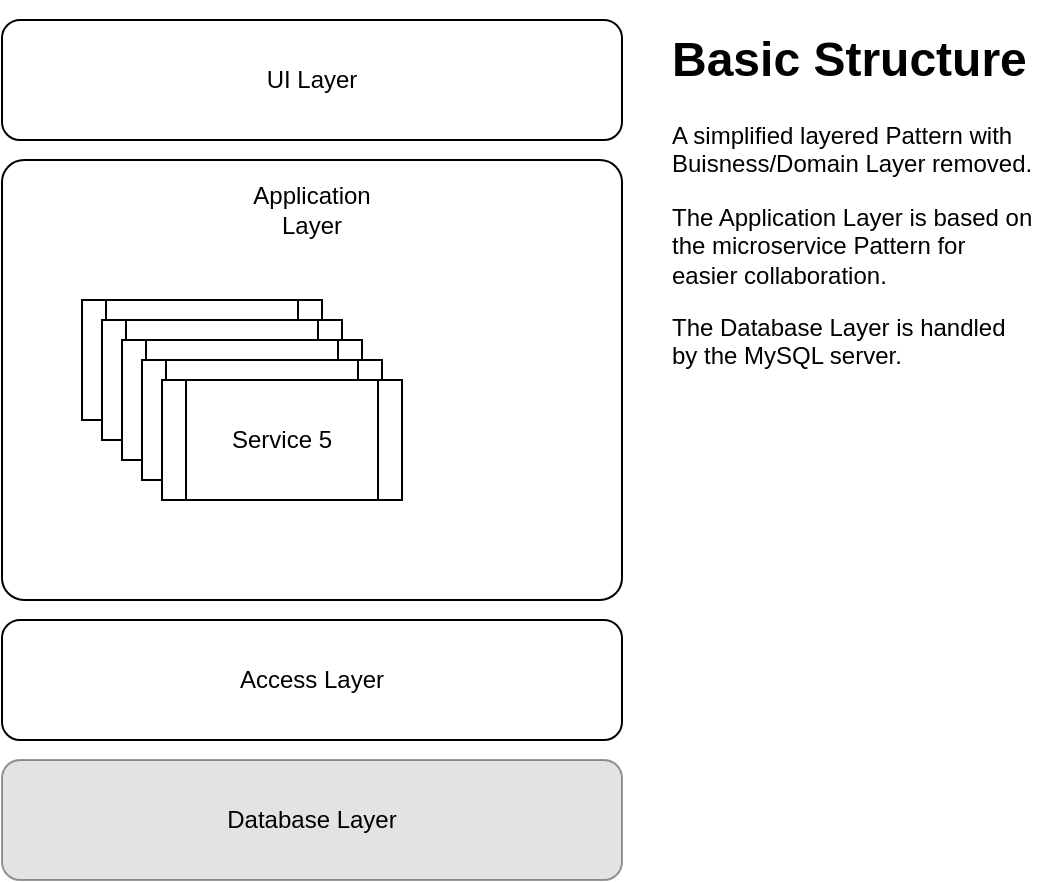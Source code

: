 <mxfile version="20.8.16" type="device" pages="2"><diagram name="Base Structure" id="HUn3XwXNSC5z80uqluJI"><mxGraphModel dx="2049" dy="1194" grid="1" gridSize="10" guides="1" tooltips="1" connect="1" arrows="1" fold="1" page="1" pageScale="1" pageWidth="850" pageHeight="1100" math="0" shadow="0"><root><mxCell id="0"/><mxCell id="1" parent="0"/><mxCell id="cb6kjAQ75TXmkABa7hmR-2" value="UI Layer" style="rounded=1;whiteSpace=wrap;html=1;" parent="1" vertex="1"><mxGeometry x="240" y="160" width="310" height="60" as="geometry"/></mxCell><mxCell id="cb6kjAQ75TXmkABa7hmR-3" value="" style="rounded=1;whiteSpace=wrap;html=1;glass=0;arcSize=5;" parent="1" vertex="1"><mxGeometry x="240" y="230" width="310" height="220" as="geometry"/></mxCell><mxCell id="cb6kjAQ75TXmkABa7hmR-4" value="Access Layer" style="rounded=1;whiteSpace=wrap;html=1;" parent="1" vertex="1"><mxGeometry x="240" y="460" width="310" height="60" as="geometry"/></mxCell><mxCell id="cb6kjAQ75TXmkABa7hmR-6" value="Database Layer" style="rounded=1;whiteSpace=wrap;html=1;strokeColor=#000000;fillColor=#bababa;opacity=40;" parent="1" vertex="1"><mxGeometry x="240" y="530" width="310" height="60" as="geometry"/></mxCell><mxCell id="cb6kjAQ75TXmkABa7hmR-7" value="Application Layer" style="text;html=1;strokeColor=none;fillColor=none;align=center;verticalAlign=middle;whiteSpace=wrap;rounded=0;" parent="1" vertex="1"><mxGeometry x="365" y="240" width="60" height="30" as="geometry"/></mxCell><mxCell id="cb6kjAQ75TXmkABa7hmR-8" value="Service 1" style="shape=process;whiteSpace=wrap;html=1;backgroundOutline=1;glass=0;" parent="1" vertex="1"><mxGeometry x="280" y="300" width="120" height="60" as="geometry"/></mxCell><mxCell id="cb6kjAQ75TXmkABa7hmR-14" value="Service 2" style="shape=process;whiteSpace=wrap;html=1;backgroundOutline=1;glass=0;" parent="1" vertex="1"><mxGeometry x="290" y="310" width="120" height="60" as="geometry"/></mxCell><mxCell id="cb6kjAQ75TXmkABa7hmR-15" value="Service 3" style="shape=process;whiteSpace=wrap;html=1;backgroundOutline=1;glass=0;" parent="1" vertex="1"><mxGeometry x="300" y="320" width="120" height="60" as="geometry"/></mxCell><mxCell id="cb6kjAQ75TXmkABa7hmR-16" value="Service 4" style="shape=process;whiteSpace=wrap;html=1;backgroundOutline=1;glass=0;" parent="1" vertex="1"><mxGeometry x="310" y="330" width="120" height="60" as="geometry"/></mxCell><mxCell id="cb6kjAQ75TXmkABa7hmR-17" value="Service 5" style="shape=process;whiteSpace=wrap;html=1;backgroundOutline=1;glass=0;" parent="1" vertex="1"><mxGeometry x="320" y="340" width="120" height="60" as="geometry"/></mxCell><mxCell id="cb6kjAQ75TXmkABa7hmR-18" value="&lt;h1&gt;Basic Structure&lt;/h1&gt;&lt;p&gt;A simplified layered Pattern with Buisness/Domain Layer removed.&lt;/p&gt;&lt;p&gt;The Application Layer is based on the microservice Pattern for easier collaboration.&lt;/p&gt;&lt;p&gt;The Database Layer is handled by the MySQL server.&lt;/p&gt;" style="text;html=1;strokeColor=none;fillColor=none;spacing=5;spacingTop=-20;whiteSpace=wrap;overflow=hidden;rounded=0;" parent="1" vertex="1"><mxGeometry x="570" y="160" width="190" height="180" as="geometry"/></mxCell></root></mxGraphModel></diagram><diagram id="FfmakDOtTf1_vBHlLD7F" name="SQL Database"><mxGraphModel dx="1195" dy="697" grid="1" gridSize="10" guides="1" tooltips="1" connect="1" arrows="1" fold="1" page="1" pageScale="1" pageWidth="850" pageHeight="1100" math="0" shadow="0"><root><mxCell id="0"/><mxCell id="1" parent="0"/><mxCell id="DpVpXy2fDrHZPeBisI1U-1" style="edgeStyle=orthogonalEdgeStyle;rounded=0;orthogonalLoop=1;jettySize=auto;html=1;exitX=0.5;exitY=1;exitDx=0;exitDy=0;" edge="1" parent="1"><mxGeometry relative="1" as="geometry"><mxPoint x="345.0" y="687.5" as="sourcePoint"/><mxPoint x="345.0" y="687.5" as="targetPoint"/></mxGeometry></mxCell><mxCell id="DpVpXy2fDrHZPeBisI1U-2" style="edgeStyle=orthogonalEdgeStyle;rounded=0;orthogonalLoop=1;jettySize=auto;html=1;exitX=1;exitY=0.5;exitDx=0;exitDy=0;entryX=0;entryY=0.5;entryDx=0;entryDy=0;endArrow=none;endFill=0;startArrow=none;" edge="1" parent="1" source="mj9xiduzAJap1Ukq7XHZ-12" target="DpVpXy2fDrHZPeBisI1U-9"><mxGeometry relative="1" as="geometry"/></mxCell><mxCell id="DpVpXy2fDrHZPeBisI1U-4" value="[0, n]" style="edgeLabel;html=1;align=center;verticalAlign=middle;resizable=0;points=[];" vertex="1" connectable="0" parent="DpVpXy2fDrHZPeBisI1U-2"><mxGeometry x="0.767" y="1" relative="1" as="geometry"><mxPoint x="-47" y="1" as="offset"/></mxGeometry></mxCell><mxCell id="DpVpXy2fDrHZPeBisI1U-5" style="edgeStyle=orthogonalEdgeStyle;rounded=0;orthogonalLoop=1;jettySize=auto;html=1;endArrow=none;endFill=0;entryX=0.5;entryY=0;entryDx=0;entryDy=0;" edge="1" parent="1" source="DpVpXy2fDrHZPeBisI1U-6" target="DpVpXy2fDrHZPeBisI1U-19"><mxGeometry relative="1" as="geometry"><mxPoint x="310" y="697.5" as="targetPoint"/></mxGeometry></mxCell><mxCell id="mj9xiduzAJap1Ukq7XHZ-23" style="edgeStyle=orthogonalEdgeStyle;rounded=0;orthogonalLoop=1;jettySize=auto;html=1;exitX=0.25;exitY=1;exitDx=0;exitDy=0;entryX=0.5;entryY=0;entryDx=0;entryDy=0;endArrow=none;endFill=0;" edge="1" parent="1" source="DpVpXy2fDrHZPeBisI1U-6" target="mj9xiduzAJap1Ukq7XHZ-22"><mxGeometry relative="1" as="geometry"/></mxCell><mxCell id="DpVpXy2fDrHZPeBisI1U-6" value="Box" style="rounded=0;whiteSpace=wrap;html=1;" vertex="1" parent="1"><mxGeometry x="260" y="612.5" width="120" height="45" as="geometry"/></mxCell><mxCell id="DpVpXy2fDrHZPeBisI1U-7" style="edgeStyle=orthogonalEdgeStyle;rounded=0;orthogonalLoop=1;jettySize=auto;html=1;exitX=0.5;exitY=1;exitDx=0;exitDy=0;entryX=0.5;entryY=0;entryDx=0;entryDy=0;endArrow=none;endFill=0;" edge="1" parent="1" source="DpVpXy2fDrHZPeBisI1U-9" target="DpVpXy2fDrHZPeBisI1U-12"><mxGeometry relative="1" as="geometry"/></mxCell><mxCell id="DpVpXy2fDrHZPeBisI1U-8" style="edgeStyle=orthogonalEdgeStyle;rounded=0;orthogonalLoop=1;jettySize=auto;html=1;exitX=1;exitY=0.5;exitDx=0;exitDy=0;entryX=0;entryY=0.5;entryDx=0;entryDy=0;endArrow=none;endFill=0;" edge="1" parent="1" source="DpVpXy2fDrHZPeBisI1U-9" target="DpVpXy2fDrHZPeBisI1U-18"><mxGeometry relative="1" as="geometry"/></mxCell><mxCell id="DpVpXy2fDrHZPeBisI1U-9" value="Card" style="rounded=0;whiteSpace=wrap;html=1;" vertex="1" parent="1"><mxGeometry x="675" y="612.5" width="120" height="45" as="geometry"/></mxCell><mxCell id="DpVpXy2fDrHZPeBisI1U-10" style="edgeStyle=orthogonalEdgeStyle;rounded=0;orthogonalLoop=1;jettySize=auto;html=1;exitX=0;exitY=0.5;exitDx=0;exitDy=0;endArrow=none;endFill=0;entryX=0.75;entryY=1;entryDx=0;entryDy=0;" edge="1" parent="1" source="DpVpXy2fDrHZPeBisI1U-11" target="DpVpXy2fDrHZPeBisI1U-9"><mxGeometry relative="1" as="geometry"/></mxCell><mxCell id="DpVpXy2fDrHZPeBisI1U-11" value="Word" style="ellipse;whiteSpace=wrap;html=1;" vertex="1" parent="1"><mxGeometry x="805" y="677.5" width="120" height="40" as="geometry"/></mxCell><mxCell id="DpVpXy2fDrHZPeBisI1U-12" value="Translation" style="ellipse;whiteSpace=wrap;html=1;" vertex="1" parent="1"><mxGeometry x="675" y="737.5" width="120" height="40" as="geometry"/></mxCell><mxCell id="DpVpXy2fDrHZPeBisI1U-13" style="edgeStyle=orthogonalEdgeStyle;rounded=0;orthogonalLoop=1;jettySize=auto;html=1;entryX=0.5;entryY=0;entryDx=0;entryDy=0;endArrow=none;endFill=0;startArrow=none;exitX=0.5;exitY=1.024;exitDx=0;exitDy=0;exitPerimeter=0;" edge="1" parent="1" source="mj9xiduzAJap1Ukq7XHZ-7" target="DpVpXy2fDrHZPeBisI1U-6"><mxGeometry relative="1" as="geometry"><mxPoint x="330" y="560" as="sourcePoint"/></mxGeometry></mxCell><mxCell id="DpVpXy2fDrHZPeBisI1U-15" value="[1, n]" style="edgeLabel;html=1;align=center;verticalAlign=middle;resizable=0;points=[];" vertex="1" connectable="0" parent="DpVpXy2fDrHZPeBisI1U-13"><mxGeometry x="0.801" relative="1" as="geometry"><mxPoint y="-44" as="offset"/></mxGeometry></mxCell><mxCell id="DpVpXy2fDrHZPeBisI1U-16" style="edgeStyle=orthogonalEdgeStyle;rounded=0;orthogonalLoop=1;jettySize=auto;html=1;entryX=1;entryY=0.5;entryDx=0;entryDy=0;endArrow=none;endFill=0;" edge="1" parent="1" source="DpVpXy2fDrHZPeBisI1U-17" target="DpVpXy2fDrHZPeBisI1U-20"><mxGeometry relative="1" as="geometry"/></mxCell><mxCell id="mj9xiduzAJap1Ukq7XHZ-1" style="edgeStyle=orthogonalEdgeStyle;rounded=0;orthogonalLoop=1;jettySize=auto;html=1;endArrow=none;endFill=0;entryX=0;entryY=0.5;entryDx=0;entryDy=0;" edge="1" parent="1" source="DpVpXy2fDrHZPeBisI1U-17" target="mj9xiduzAJap1Ukq7XHZ-2"><mxGeometry relative="1" as="geometry"/></mxCell><mxCell id="mj9xiduzAJap1Ukq7XHZ-4" value="[1, 1]" style="edgeLabel;html=1;align=center;verticalAlign=middle;resizable=0;points=[];" vertex="1" connectable="0" parent="mj9xiduzAJap1Ukq7XHZ-1"><mxGeometry x="-0.317" y="2" relative="1" as="geometry"><mxPoint x="-7" y="2" as="offset"/></mxGeometry></mxCell><mxCell id="DpVpXy2fDrHZPeBisI1U-17" value="Drawer" style="rounded=0;whiteSpace=wrap;html=1;" vertex="1" parent="1"><mxGeometry x="260" y="365" width="120" height="45" as="geometry"/></mxCell><mxCell id="DpVpXy2fDrHZPeBisI1U-18" value="&lt;u&gt;CardId&lt;/u&gt;" style="ellipse;whiteSpace=wrap;html=1;" vertex="1" parent="1"><mxGeometry x="825" y="617.5" width="120" height="40" as="geometry"/></mxCell><mxCell id="DpVpXy2fDrHZPeBisI1U-19" value="&lt;u&gt;BoxId&lt;/u&gt;" style="ellipse;whiteSpace=wrap;html=1;" vertex="1" parent="1"><mxGeometry x="350" y="697.5" width="120" height="40" as="geometry"/></mxCell><mxCell id="DpVpXy2fDrHZPeBisI1U-20" value="&lt;u&gt;DrawerId&lt;/u&gt;" style="ellipse;whiteSpace=wrap;html=1;" vertex="1" parent="1"><mxGeometry x="80" y="367.5" width="120" height="40" as="geometry"/></mxCell><mxCell id="DpVpXy2fDrHZPeBisI1U-21" style="edgeStyle=orthogonalEdgeStyle;rounded=0;orthogonalLoop=1;jettySize=auto;html=1;endArrow=none;endFill=0;startArrow=none;" edge="1" parent="1" source="mj9xiduzAJap1Ukq7XHZ-16" target="DpVpXy2fDrHZPeBisI1U-9"><mxGeometry relative="1" as="geometry"/></mxCell><mxCell id="DpVpXy2fDrHZPeBisI1U-23" value="[0, n]" style="edgeLabel;html=1;align=center;verticalAlign=middle;resizable=0;points=[];" vertex="1" connectable="0" parent="DpVpXy2fDrHZPeBisI1U-21"><mxGeometry x="0.643" y="-2" relative="1" as="geometry"><mxPoint x="2" y="-51" as="offset"/></mxGeometry></mxCell><mxCell id="DpVpXy2fDrHZPeBisI1U-24" value="CardSet" style="rounded=0;whiteSpace=wrap;html=1;" vertex="1" parent="1"><mxGeometry x="675" y="365" width="120" height="45" as="geometry"/></mxCell><mxCell id="DpVpXy2fDrHZPeBisI1U-25" style="edgeStyle=orthogonalEdgeStyle;rounded=0;orthogonalLoop=1;jettySize=auto;html=1;entryX=1;entryY=0.5;entryDx=0;entryDy=0;endArrow=none;endFill=0;" edge="1" parent="1" source="DpVpXy2fDrHZPeBisI1U-26" target="DpVpXy2fDrHZPeBisI1U-24"><mxGeometry relative="1" as="geometry"/></mxCell><mxCell id="DpVpXy2fDrHZPeBisI1U-26" value="&lt;u&gt;CardSetId&lt;/u&gt;" style="ellipse;whiteSpace=wrap;html=1;" vertex="1" parent="1"><mxGeometry x="845" y="367.5" width="120" height="40" as="geometry"/></mxCell><mxCell id="DpVpXy2fDrHZPeBisI1U-27" style="edgeStyle=orthogonalEdgeStyle;rounded=0;orthogonalLoop=1;jettySize=auto;html=1;endArrow=none;endFill=0;entryX=0.5;entryY=0;entryDx=0;entryDy=0;" edge="1" parent="1" source="DpVpXy2fDrHZPeBisI1U-28" target="DpVpXy2fDrHZPeBisI1U-24"><mxGeometry relative="1" as="geometry"><mxPoint x="735" y="360" as="targetPoint"/></mxGeometry></mxCell><mxCell id="DpVpXy2fDrHZPeBisI1U-28" value="Name" style="ellipse;whiteSpace=wrap;html=1;" vertex="1" parent="1"><mxGeometry x="675" y="270" width="120" height="40" as="geometry"/></mxCell><mxCell id="mj9xiduzAJap1Ukq7XHZ-3" style="edgeStyle=orthogonalEdgeStyle;rounded=0;orthogonalLoop=1;jettySize=auto;html=1;endArrow=none;endFill=0;" edge="1" parent="1" source="mj9xiduzAJap1Ukq7XHZ-2" target="DpVpXy2fDrHZPeBisI1U-24"><mxGeometry relative="1" as="geometry"/></mxCell><mxCell id="mj9xiduzAJap1Ukq7XHZ-5" value="[0, n]" style="edgeLabel;html=1;align=center;verticalAlign=middle;resizable=0;points=[];" vertex="1" connectable="0" parent="mj9xiduzAJap1Ukq7XHZ-3"><mxGeometry x="-0.33" relative="1" as="geometry"><mxPoint x="-5" as="offset"/></mxGeometry></mxCell><mxCell id="mj9xiduzAJap1Ukq7XHZ-2" value="consists of" style="rhombus;whiteSpace=wrap;html=1;" vertex="1" parent="1"><mxGeometry x="450" y="352.5" width="150" height="70" as="geometry"/></mxCell><mxCell id="mj9xiduzAJap1Ukq7XHZ-8" value="" style="edgeStyle=orthogonalEdgeStyle;rounded=0;orthogonalLoop=1;jettySize=auto;html=1;endArrow=none;endFill=0;entryX=0.501;entryY=-0.02;entryDx=0;entryDy=0;entryPerimeter=0;" edge="1" parent="1" source="DpVpXy2fDrHZPeBisI1U-17" target="mj9xiduzAJap1Ukq7XHZ-7"><mxGeometry relative="1" as="geometry"><mxPoint x="320" y="340" as="sourcePoint"/><mxPoint x="320" y="480" as="targetPoint"/></mxGeometry></mxCell><mxCell id="mj9xiduzAJap1Ukq7XHZ-9" value="[1, 1]" style="edgeLabel;html=1;align=center;verticalAlign=middle;resizable=0;points=[];" vertex="1" connectable="0" parent="mj9xiduzAJap1Ukq7XHZ-8"><mxGeometry x="-0.694" y="1" relative="1" as="geometry"><mxPoint x="-1" as="offset"/></mxGeometry></mxCell><mxCell id="mj9xiduzAJap1Ukq7XHZ-7" value="contains" style="rhombus;whiteSpace=wrap;html=1;" vertex="1" parent="1"><mxGeometry x="245" y="480" width="150" height="70" as="geometry"/></mxCell><mxCell id="mj9xiduzAJap1Ukq7XHZ-13" value="" style="edgeStyle=orthogonalEdgeStyle;rounded=0;orthogonalLoop=1;jettySize=auto;html=1;exitX=1;exitY=0.5;exitDx=0;exitDy=0;entryX=0;entryY=0.5;entryDx=0;entryDy=0;endArrow=none;endFill=0;" edge="1" parent="1" source="DpVpXy2fDrHZPeBisI1U-6" target="mj9xiduzAJap1Ukq7XHZ-12"><mxGeometry relative="1" as="geometry"><mxPoint x="350" y="635" as="sourcePoint"/><mxPoint x="709.5" y="635" as="targetPoint"/></mxGeometry></mxCell><mxCell id="mj9xiduzAJap1Ukq7XHZ-14" value="[1, 1]" style="edgeLabel;html=1;align=center;verticalAlign=middle;resizable=0;points=[];" vertex="1" connectable="0" parent="mj9xiduzAJap1Ukq7XHZ-13"><mxGeometry x="-0.87" y="1" relative="1" as="geometry"><mxPoint x="16" y="1" as="offset"/></mxGeometry></mxCell><mxCell id="mj9xiduzAJap1Ukq7XHZ-12" value="consists of" style="rhombus;whiteSpace=wrap;html=1;" vertex="1" parent="1"><mxGeometry x="450" y="600" width="150" height="70" as="geometry"/></mxCell><mxCell id="mj9xiduzAJap1Ukq7XHZ-17" value="" style="edgeStyle=orthogonalEdgeStyle;rounded=0;orthogonalLoop=1;jettySize=auto;html=1;endArrow=none;endFill=0;" edge="1" parent="1" source="DpVpXy2fDrHZPeBisI1U-24" target="mj9xiduzAJap1Ukq7XHZ-16"><mxGeometry relative="1" as="geometry"><mxPoint x="735.0" y="340" as="sourcePoint"/><mxPoint x="735.0" y="684.5" as="targetPoint"/></mxGeometry></mxCell><mxCell id="mj9xiduzAJap1Ukq7XHZ-18" value="[1, 1]" style="edgeLabel;html=1;align=center;verticalAlign=middle;resizable=0;points=[];" vertex="1" connectable="0" parent="mj9xiduzAJap1Ukq7XHZ-17"><mxGeometry x="-0.872" y="-1" relative="1" as="geometry"><mxPoint y="5" as="offset"/></mxGeometry></mxCell><mxCell id="mj9xiduzAJap1Ukq7XHZ-16" value="contains" style="rhombus;whiteSpace=wrap;html=1;" vertex="1" parent="1"><mxGeometry x="660" y="470" width="150" height="70" as="geometry"/></mxCell><mxCell id="mj9xiduzAJap1Ukq7XHZ-21" style="edgeStyle=orthogonalEdgeStyle;rounded=0;orthogonalLoop=1;jettySize=auto;html=1;endArrow=none;endFill=0;" edge="1" parent="1" source="mj9xiduzAJap1Ukq7XHZ-20" target="DpVpXy2fDrHZPeBisI1U-6"><mxGeometry relative="1" as="geometry"/></mxCell><mxCell id="mj9xiduzAJap1Ukq7XHZ-20" value="Level" style="ellipse;whiteSpace=wrap;html=1;" vertex="1" parent="1"><mxGeometry x="80" y="615" width="120" height="40" as="geometry"/></mxCell><mxCell id="mj9xiduzAJap1Ukq7XHZ-22" value="LastUsed" style="ellipse;whiteSpace=wrap;html=1;" vertex="1" parent="1"><mxGeometry x="160" y="697.5" width="120" height="40" as="geometry"/></mxCell></root></mxGraphModel></diagram></mxfile>